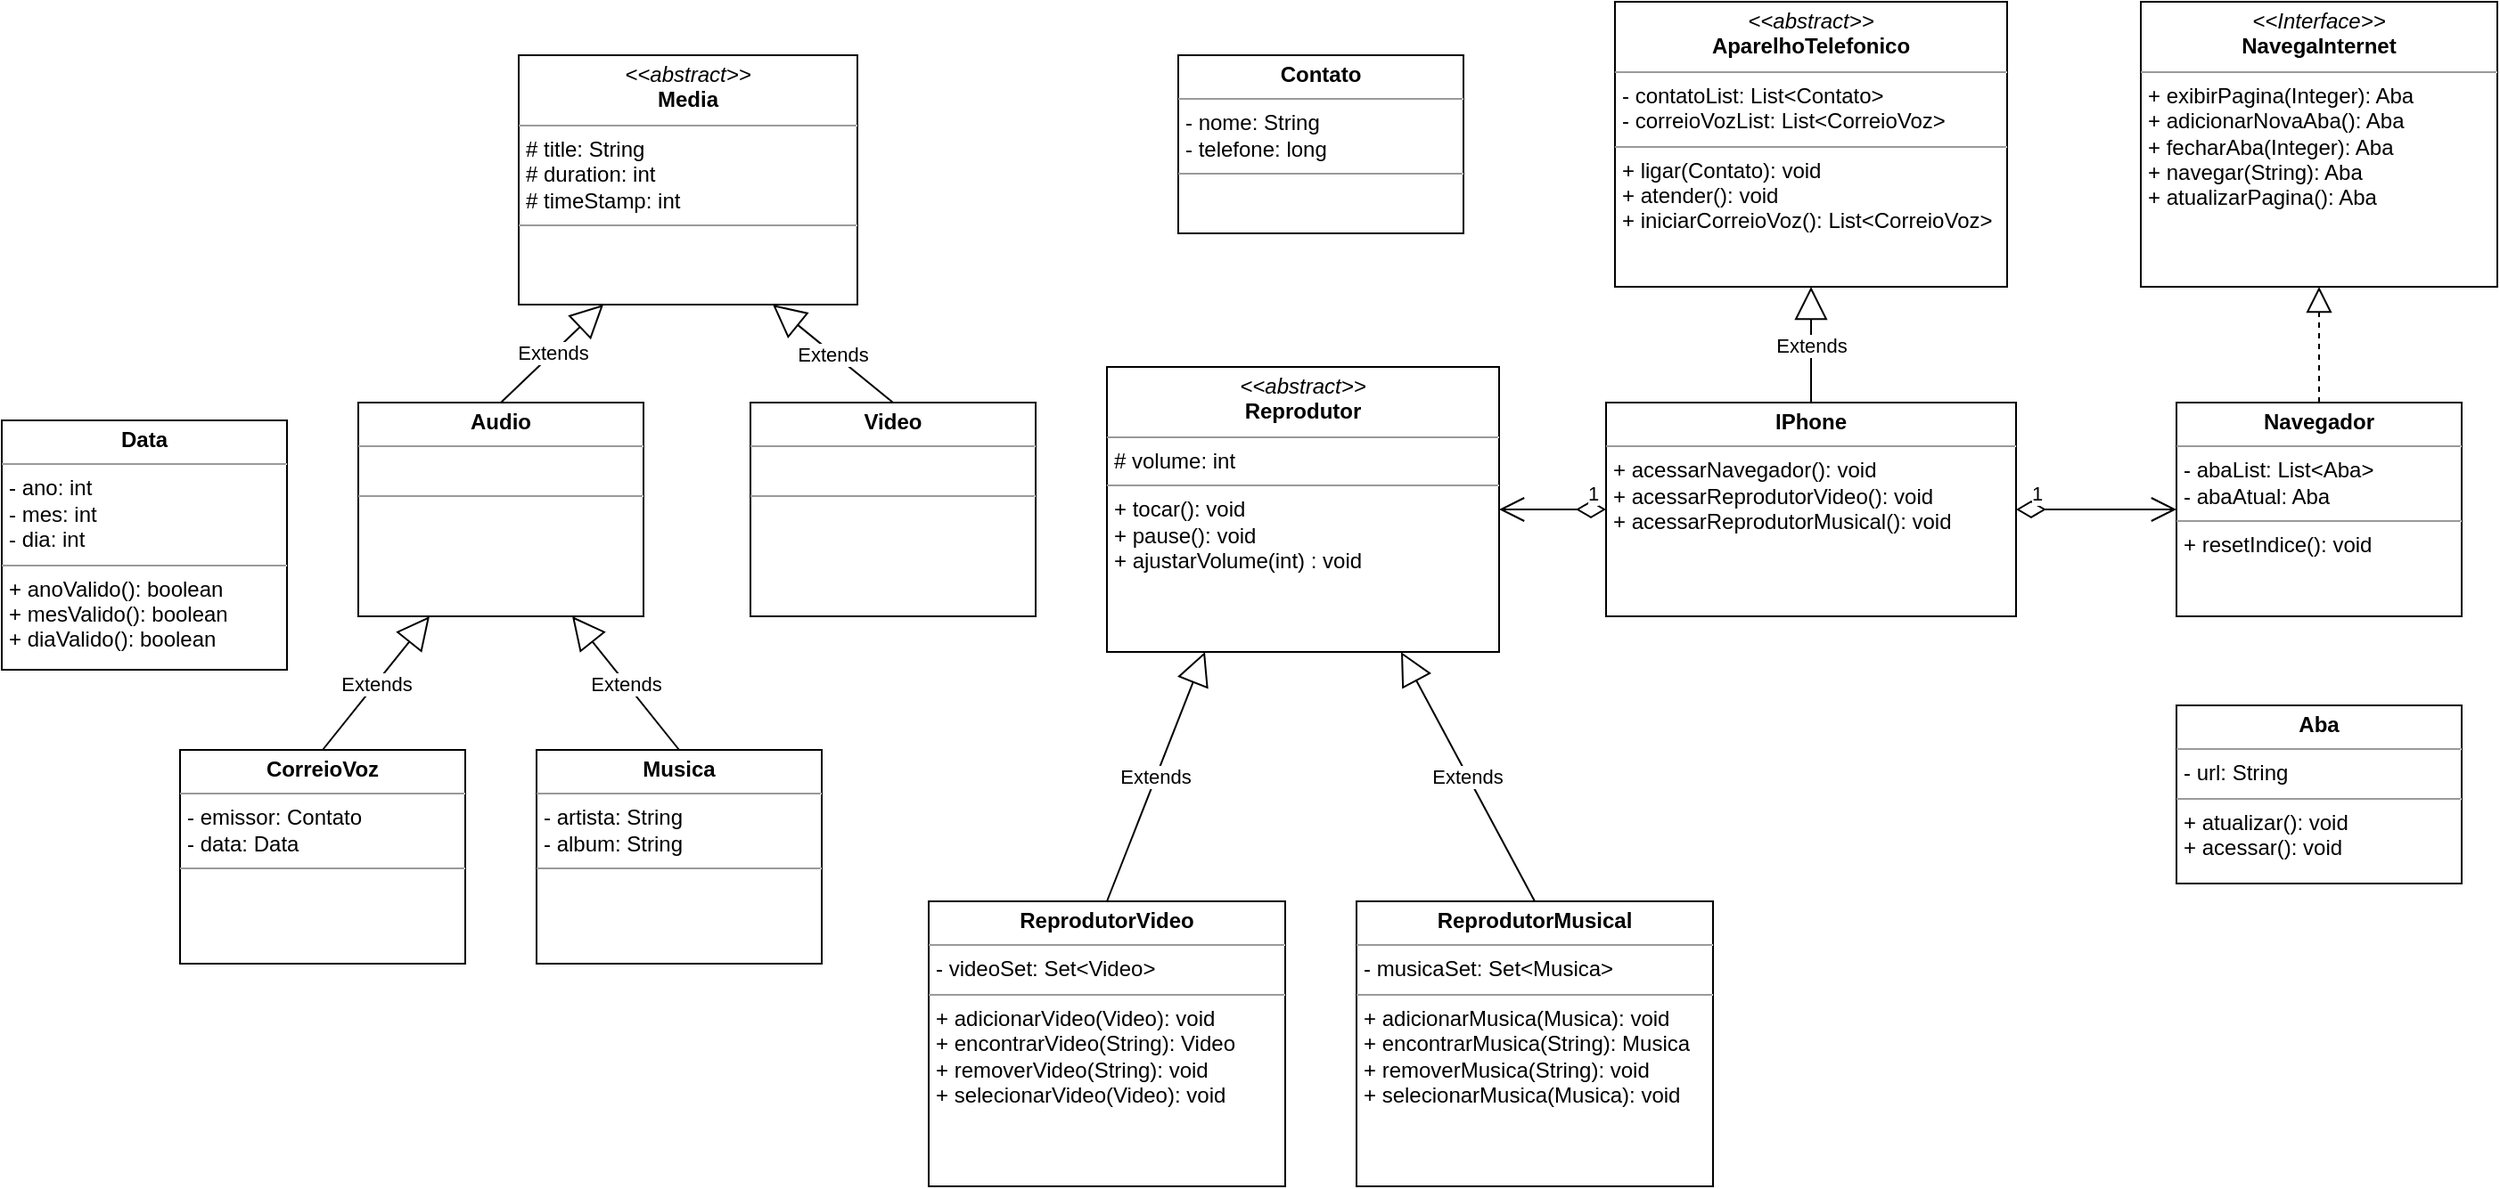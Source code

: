 <mxfile version="21.6.8" type="device">
  <diagram name="Page-1" id="e7e014a7-5840-1c2e-5031-d8a46d1fe8dd">
    <mxGraphModel dx="2269" dy="588" grid="1" gridSize="10" guides="1" tooltips="1" connect="1" arrows="1" fold="1" page="1" pageScale="1" pageWidth="1169" pageHeight="826" background="none" math="0" shadow="0">
      <root>
        <mxCell id="0" />
        <mxCell id="1" parent="0" />
        <mxCell id="l2xadyQHQe672Mx4ur6Z-48" value="&lt;p style=&quot;margin:0px;margin-top:4px;text-align:center;&quot;&gt;&lt;i&gt;&amp;lt;&amp;lt;Interface&amp;gt;&amp;gt;&lt;/i&gt;&lt;br&gt;&lt;b&gt;NavegaInternet&lt;/b&gt;&lt;/p&gt;&lt;hr size=&quot;1&quot;&gt;&lt;p style=&quot;margin:0px;margin-left:4px;&quot;&gt;&lt;/p&gt;&lt;p style=&quot;margin:0px;margin-left:4px;&quot;&gt;+ exibirPagina(Integer): Aba&lt;br&gt;+ adicionarNovaAba(): Aba&lt;/p&gt;&lt;p style=&quot;margin:0px;margin-left:4px;&quot;&gt;+ fecharAba(Integer): Aba&lt;/p&gt;&lt;p style=&quot;margin:0px;margin-left:4px;&quot;&gt;+ navegar(String): Aba&lt;/p&gt;&lt;p style=&quot;margin:0px;margin-left:4px;&quot;&gt;+ atualizarPagina(): Aba&lt;br&gt;&lt;/p&gt;" style="verticalAlign=top;align=left;overflow=fill;fontSize=12;fontFamily=Helvetica;html=1;whiteSpace=wrap;" vertex="1" parent="1">
          <mxGeometry x="660" y="135" width="200" height="160" as="geometry" />
        </mxCell>
        <mxCell id="l2xadyQHQe672Mx4ur6Z-57" value="&lt;p style=&quot;margin:0px;margin-top:4px;text-align:center;&quot;&gt;&lt;b&gt;Contato&lt;/b&gt;&lt;/p&gt;&lt;hr size=&quot;1&quot;&gt;&lt;p style=&quot;margin:0px;margin-left:4px;&quot;&gt;- nome: String&lt;/p&gt;&lt;p style=&quot;margin:0px;margin-left:4px;&quot;&gt;- telefone: long&lt;/p&gt;&lt;hr size=&quot;1&quot;&gt;&lt;p style=&quot;margin:0px;margin-left:4px;&quot;&gt;&lt;br&gt;&lt;/p&gt;" style="verticalAlign=top;align=left;overflow=fill;fontSize=12;fontFamily=Helvetica;html=1;whiteSpace=wrap;" vertex="1" parent="1">
          <mxGeometry x="120" y="165" width="160" height="100" as="geometry" />
        </mxCell>
        <mxCell id="l2xadyQHQe672Mx4ur6Z-58" value="&lt;p style=&quot;margin:0px;margin-top:4px;text-align:center;&quot;&gt;&lt;b&gt;Musica&lt;/b&gt;&lt;/p&gt;&lt;hr size=&quot;1&quot;&gt;&lt;p style=&quot;margin:0px;margin-left:4px;&quot;&gt;&lt;span style=&quot;background-color: initial;&quot;&gt;- artista: String&lt;/span&gt;&lt;br&gt;&lt;/p&gt;&lt;p style=&quot;margin:0px;margin-left:4px;&quot;&gt;- album: String&lt;/p&gt;&lt;hr size=&quot;1&quot;&gt;&lt;p style=&quot;margin:0px;margin-left:4px;&quot;&gt;&lt;br&gt;&lt;/p&gt;" style="verticalAlign=top;align=left;overflow=fill;fontSize=12;fontFamily=Helvetica;html=1;whiteSpace=wrap;" vertex="1" parent="1">
          <mxGeometry x="-240" y="555" width="160" height="120" as="geometry" />
        </mxCell>
        <mxCell id="l2xadyQHQe672Mx4ur6Z-62" value="&lt;p style=&quot;margin:0px;margin-top:4px;text-align:center;&quot;&gt;&lt;b&gt;Video&lt;/b&gt;&lt;/p&gt;&lt;hr size=&quot;1&quot;&gt;&lt;p style=&quot;margin:0px;margin-left:4px;&quot;&gt;&lt;br&gt;&lt;/p&gt;&lt;hr size=&quot;1&quot;&gt;&lt;p style=&quot;margin:0px;margin-left:4px;&quot;&gt;&lt;br&gt;&lt;/p&gt;" style="verticalAlign=top;align=left;overflow=fill;fontSize=12;fontFamily=Helvetica;html=1;whiteSpace=wrap;" vertex="1" parent="1">
          <mxGeometry x="-120" y="360" width="160" height="120" as="geometry" />
        </mxCell>
        <mxCell id="l2xadyQHQe672Mx4ur6Z-71" value="&lt;p style=&quot;margin:0px;margin-top:4px;text-align:center;&quot;&gt;&lt;b&gt;IPhone&lt;/b&gt;&lt;/p&gt;&lt;hr size=&quot;1&quot;&gt;&lt;p style=&quot;margin:0px;margin-left:4px;&quot;&gt;&lt;/p&gt;&lt;p style=&quot;margin:0px;margin-left:4px;&quot;&gt;+ acessarNavegador(): void&lt;br&gt;&lt;/p&gt;&lt;p style=&quot;margin:0px;margin-left:4px;&quot;&gt;+ acessarReprodutorVideo(): void&lt;br&gt;&lt;/p&gt;&lt;p style=&quot;margin:0px;margin-left:4px;&quot;&gt;+ acessarReprodutorMusical(): void&lt;br&gt;&lt;/p&gt;" style="verticalAlign=top;align=left;overflow=fill;fontSize=12;fontFamily=Helvetica;html=1;whiteSpace=wrap;" vertex="1" parent="1">
          <mxGeometry x="360" y="360" width="230" height="120" as="geometry" />
        </mxCell>
        <mxCell id="l2xadyQHQe672Mx4ur6Z-78" value="&lt;p style=&quot;margin:0px;margin-top:4px;text-align:center;&quot;&gt;&lt;b&gt;Navegador&lt;/b&gt;&lt;/p&gt;&lt;hr size=&quot;1&quot;&gt;&lt;p style=&quot;margin:0px;margin-left:4px;&quot;&gt;- abaList: List&amp;lt;Aba&amp;gt;&lt;/p&gt;&lt;p style=&quot;margin:0px;margin-left:4px;&quot;&gt;- abaAtual: Aba&lt;/p&gt;&lt;hr size=&quot;1&quot;&gt;&lt;p style=&quot;margin:0px;margin-left:4px;&quot;&gt;+ resetIndice(): void&lt;br&gt;&lt;/p&gt;" style="verticalAlign=top;align=left;overflow=fill;fontSize=12;fontFamily=Helvetica;html=1;whiteSpace=wrap;" vertex="1" parent="1">
          <mxGeometry x="680" y="360" width="160" height="120" as="geometry" />
        </mxCell>
        <mxCell id="l2xadyQHQe672Mx4ur6Z-82" value="" style="endArrow=block;dashed=1;endFill=0;endSize=12;html=1;rounded=0;exitX=0.5;exitY=0;exitDx=0;exitDy=0;entryX=0.5;entryY=1;entryDx=0;entryDy=0;" edge="1" parent="1" source="l2xadyQHQe672Mx4ur6Z-78" target="l2xadyQHQe672Mx4ur6Z-48">
          <mxGeometry width="160" relative="1" as="geometry">
            <mxPoint x="400" y="280" as="sourcePoint" />
            <mxPoint x="560" y="280" as="targetPoint" />
          </mxGeometry>
        </mxCell>
        <mxCell id="l2xadyQHQe672Mx4ur6Z-84" value="1" style="endArrow=open;html=1;endSize=12;startArrow=diamondThin;startSize=14;startFill=0;edgeStyle=orthogonalEdgeStyle;align=left;verticalAlign=bottom;rounded=0;exitX=0;exitY=0.5;exitDx=0;exitDy=0;entryX=1;entryY=0.5;entryDx=0;entryDy=0;" edge="1" parent="1" source="l2xadyQHQe672Mx4ur6Z-71" target="l2xadyQHQe672Mx4ur6Z-111">
          <mxGeometry x="-0.6" relative="1" as="geometry">
            <mxPoint x="340" y="250" as="sourcePoint" />
            <mxPoint x="300.0" y="420.0" as="targetPoint" />
            <mxPoint as="offset" />
          </mxGeometry>
        </mxCell>
        <mxCell id="l2xadyQHQe672Mx4ur6Z-89" value="&lt;p style=&quot;margin:0px;margin-top:4px;text-align:center;&quot;&gt;&lt;b style=&quot;border-color: var(--border-color);&quot;&gt;ReprodutorMusical&lt;/b&gt;&lt;br&gt;&lt;/p&gt;&lt;hr size=&quot;1&quot;&gt;&lt;p style=&quot;margin:0px;margin-left:4px;&quot;&gt;- musicaSet: Set&amp;lt;Musica&amp;gt;&lt;br&gt;&lt;/p&gt;&lt;hr size=&quot;1&quot;&gt;&lt;p style=&quot;border-color: var(--border-color); margin: 0px 0px 0px 4px;&quot;&gt;+ adicionarMusica(Musica): void&lt;br style=&quot;border-color: var(--border-color);&quot;&gt;&lt;/p&gt;&lt;p style=&quot;border-color: var(--border-color); margin: 0px 0px 0px 4px;&quot;&gt;+ encontrarMusica(String): Musica&lt;/p&gt;&lt;p style=&quot;border-color: var(--border-color); margin: 0px 0px 0px 4px;&quot;&gt;+ removerMusica(String): void&lt;br style=&quot;border-color: var(--border-color);&quot;&gt;&lt;/p&gt;&lt;p style=&quot;border-color: var(--border-color); margin: 0px 0px 0px 4px;&quot;&gt;+ selecionarMusica(Musica): void&lt;/p&gt;" style="verticalAlign=top;align=left;overflow=fill;fontSize=12;fontFamily=Helvetica;html=1;whiteSpace=wrap;" vertex="1" parent="1">
          <mxGeometry x="220" y="640" width="200" height="160" as="geometry" />
        </mxCell>
        <mxCell id="l2xadyQHQe672Mx4ur6Z-90" value="&lt;p style=&quot;margin:0px;margin-top:4px;text-align:center;&quot;&gt;&lt;b style=&quot;border-color: var(--border-color);&quot;&gt;ReprodutorVideo&lt;/b&gt;&lt;br&gt;&lt;/p&gt;&lt;hr size=&quot;1&quot;&gt;&lt;p style=&quot;margin:0px;margin-left:4px;&quot;&gt;- videoSet: Set&amp;lt;Video&amp;gt;&lt;br&gt;&lt;/p&gt;&lt;hr size=&quot;1&quot;&gt;&lt;p style=&quot;border-color: var(--border-color); margin: 0px 0px 0px 4px;&quot;&gt;+ adicionarVideo(Video): void&lt;br style=&quot;border-color: var(--border-color);&quot;&gt;&lt;/p&gt;&lt;p style=&quot;border-color: var(--border-color); margin: 0px 0px 0px 4px;&quot;&gt;+ encontrarVideo(String): Video&lt;br&gt;&lt;/p&gt;&lt;p style=&quot;border-color: var(--border-color); margin: 0px 0px 0px 4px;&quot;&gt;+ removerVideo(String): void&lt;br style=&quot;border-color: var(--border-color);&quot;&gt;&lt;/p&gt;&lt;p style=&quot;border-color: var(--border-color); margin: 0px 0px 0px 4px;&quot;&gt;+ selecionarVideo(Video): void&lt;/p&gt;" style="verticalAlign=top;align=left;overflow=fill;fontSize=12;fontFamily=Helvetica;html=1;whiteSpace=wrap;" vertex="1" parent="1">
          <mxGeometry x="-20" y="640" width="200" height="160" as="geometry" />
        </mxCell>
        <mxCell id="l2xadyQHQe672Mx4ur6Z-91" value="&lt;p style=&quot;margin:0px;margin-top:4px;text-align:center;&quot;&gt;&lt;i&gt;&amp;lt;&amp;lt;abstract&amp;gt;&amp;gt;&lt;/i&gt;&lt;br&gt;&lt;b style=&quot;border-color: var(--border-color);&quot;&gt;AparelhoTelefonico&lt;/b&gt;&lt;br&gt;&lt;/p&gt;&lt;hr size=&quot;1&quot;&gt;&lt;p style=&quot;margin:0px;margin-left:4px;&quot;&gt;- contatoList: List&amp;lt;Contato&amp;gt;&lt;br&gt;- correioVozList: List&amp;lt;CorreioVoz&amp;gt;&lt;/p&gt;&lt;hr size=&quot;1&quot;&gt;&lt;p style=&quot;border-color: var(--border-color); margin: 0px 0px 0px 4px;&quot;&gt;+ ligar(Contato): void&lt;/p&gt;&lt;p style=&quot;border-color: var(--border-color); margin: 0px 0px 0px 4px;&quot;&gt;+ atender(): void&lt;/p&gt;&lt;p style=&quot;border-color: var(--border-color); margin: 0px 0px 0px 4px;&quot;&gt;+ iniciarCorreioVoz(): List&amp;lt;CorreioVoz&amp;gt;&lt;br style=&quot;border-color: var(--border-color);&quot;&gt;&lt;br&gt;&lt;/p&gt;" style="verticalAlign=top;align=left;overflow=fill;fontSize=12;fontFamily=Helvetica;html=1;whiteSpace=wrap;" vertex="1" parent="1">
          <mxGeometry x="365" y="135" width="220" height="160" as="geometry" />
        </mxCell>
        <mxCell id="l2xadyQHQe672Mx4ur6Z-92" value="Extends" style="endArrow=block;endSize=16;endFill=0;html=1;rounded=0;exitX=0.5;exitY=0;exitDx=0;exitDy=0;entryX=0.5;entryY=1;entryDx=0;entryDy=0;" edge="1" parent="1" source="l2xadyQHQe672Mx4ur6Z-71" target="l2xadyQHQe672Mx4ur6Z-91">
          <mxGeometry width="160" relative="1" as="geometry">
            <mxPoint x="550" y="310" as="sourcePoint" />
            <mxPoint x="710" y="310" as="targetPoint" />
          </mxGeometry>
        </mxCell>
        <mxCell id="l2xadyQHQe672Mx4ur6Z-93" value="&lt;p style=&quot;margin:0px;margin-top:4px;text-align:center;&quot;&gt;&lt;b&gt;Audio&lt;/b&gt;&lt;/p&gt;&lt;hr size=&quot;1&quot;&gt;&lt;p style=&quot;border-color: var(--border-color); margin: 0px 0px 0px 4px;&quot;&gt;&lt;br&gt;&lt;/p&gt;&lt;hr size=&quot;1&quot;&gt;&lt;p style=&quot;margin:0px;margin-left:4px;&quot;&gt;&lt;br&gt;&lt;/p&gt;" style="verticalAlign=top;align=left;overflow=fill;fontSize=12;fontFamily=Helvetica;html=1;whiteSpace=wrap;" vertex="1" parent="1">
          <mxGeometry x="-340" y="360" width="160" height="120" as="geometry" />
        </mxCell>
        <mxCell id="l2xadyQHQe672Mx4ur6Z-95" value="Extends" style="endArrow=block;endSize=16;endFill=0;html=1;rounded=0;exitX=0.5;exitY=0;exitDx=0;exitDy=0;entryX=0.75;entryY=1;entryDx=0;entryDy=0;" edge="1" parent="1" source="l2xadyQHQe672Mx4ur6Z-58" target="l2xadyQHQe672Mx4ur6Z-93">
          <mxGeometry width="160" relative="1" as="geometry">
            <mxPoint x="-290" y="520" as="sourcePoint" />
            <mxPoint x="-340" y="500" as="targetPoint" />
          </mxGeometry>
        </mxCell>
        <mxCell id="l2xadyQHQe672Mx4ur6Z-96" value="&lt;p style=&quot;margin:0px;margin-top:4px;text-align:center;&quot;&gt;&lt;i&gt;&amp;lt;&amp;lt;abstract&amp;gt;&amp;gt;&lt;/i&gt;&lt;br&gt;&lt;b style=&quot;border-color: var(--border-color);&quot;&gt;Media&lt;/b&gt;&lt;br&gt;&lt;/p&gt;&lt;hr size=&quot;1&quot;&gt;&lt;p style=&quot;margin:0px;margin-left:4px;&quot;&gt;# title: String&lt;br&gt;&lt;/p&gt;&lt;p style=&quot;margin:0px;margin-left:4px;&quot;&gt;# duration: int&lt;/p&gt;&lt;p style=&quot;margin:0px;margin-left:4px;&quot;&gt;# timeStamp: int&lt;/p&gt;&lt;hr size=&quot;1&quot;&gt;&lt;p style=&quot;margin:0px;margin-left:4px;&quot;&gt;&lt;br&gt;&lt;/p&gt;" style="verticalAlign=top;align=left;overflow=fill;fontSize=12;fontFamily=Helvetica;html=1;whiteSpace=wrap;" vertex="1" parent="1">
          <mxGeometry x="-250" y="165" width="190" height="140" as="geometry" />
        </mxCell>
        <mxCell id="l2xadyQHQe672Mx4ur6Z-100" value="&lt;p style=&quot;margin:0px;margin-top:4px;text-align:center;&quot;&gt;&lt;b&gt;CorreioVoz&lt;/b&gt;&lt;/p&gt;&lt;hr size=&quot;1&quot;&gt;&lt;p style=&quot;margin:0px;margin-left:4px;&quot;&gt;- emissor: Contato&lt;/p&gt;&lt;p style=&quot;margin:0px;margin-left:4px;&quot;&gt;- data: Data&lt;/p&gt;&lt;hr size=&quot;1&quot;&gt;&lt;p style=&quot;margin:0px;margin-left:4px;&quot;&gt;&lt;br&gt;&lt;/p&gt;" style="verticalAlign=top;align=left;overflow=fill;fontSize=12;fontFamily=Helvetica;html=1;whiteSpace=wrap;" vertex="1" parent="1">
          <mxGeometry x="-440" y="555" width="160" height="120" as="geometry" />
        </mxCell>
        <mxCell id="l2xadyQHQe672Mx4ur6Z-101" value="Extends" style="endArrow=block;endSize=16;endFill=0;html=1;rounded=0;exitX=0.5;exitY=0;exitDx=0;exitDy=0;entryX=0.25;entryY=1;entryDx=0;entryDy=0;" edge="1" parent="1" source="l2xadyQHQe672Mx4ur6Z-100" target="l2xadyQHQe672Mx4ur6Z-93">
          <mxGeometry width="160" relative="1" as="geometry">
            <mxPoint x="-610" y="740" as="sourcePoint" />
            <mxPoint x="-450" y="740" as="targetPoint" />
          </mxGeometry>
        </mxCell>
        <mxCell id="l2xadyQHQe672Mx4ur6Z-103" value="1" style="endArrow=open;html=1;endSize=12;startArrow=diamondThin;startSize=14;startFill=0;edgeStyle=orthogonalEdgeStyle;align=left;verticalAlign=bottom;rounded=0;exitX=1;exitY=0.5;exitDx=0;exitDy=0;entryX=0;entryY=0.5;entryDx=0;entryDy=0;" edge="1" parent="1" source="l2xadyQHQe672Mx4ur6Z-71" target="l2xadyQHQe672Mx4ur6Z-78">
          <mxGeometry x="-0.846" relative="1" as="geometry">
            <mxPoint x="680" y="590" as="sourcePoint" />
            <mxPoint x="840" y="590" as="targetPoint" />
            <mxPoint as="offset" />
          </mxGeometry>
        </mxCell>
        <mxCell id="l2xadyQHQe672Mx4ur6Z-104" value="Extends" style="endArrow=block;endSize=16;endFill=0;html=1;rounded=0;exitX=0.5;exitY=0;exitDx=0;exitDy=0;entryX=0.25;entryY=1;entryDx=0;entryDy=0;" edge="1" parent="1" source="l2xadyQHQe672Mx4ur6Z-93" target="l2xadyQHQe672Mx4ur6Z-96">
          <mxGeometry width="160" relative="1" as="geometry">
            <mxPoint x="-520" y="190" as="sourcePoint" />
            <mxPoint x="-360" y="190" as="targetPoint" />
          </mxGeometry>
        </mxCell>
        <mxCell id="l2xadyQHQe672Mx4ur6Z-105" value="Extends" style="endArrow=block;endSize=16;endFill=0;html=1;rounded=0;exitX=0.5;exitY=0;exitDx=0;exitDy=0;entryX=0.75;entryY=1;entryDx=0;entryDy=0;" edge="1" parent="1" source="l2xadyQHQe672Mx4ur6Z-62" target="l2xadyQHQe672Mx4ur6Z-96">
          <mxGeometry width="160" relative="1" as="geometry">
            <mxPoint x="-100" y="180" as="sourcePoint" />
            <mxPoint x="60" y="180" as="targetPoint" />
          </mxGeometry>
        </mxCell>
        <mxCell id="l2xadyQHQe672Mx4ur6Z-106" value="&lt;p style=&quot;margin:0px;margin-top:4px;text-align:center;&quot;&gt;&lt;b&gt;Aba&lt;/b&gt;&lt;/p&gt;&lt;hr size=&quot;1&quot;&gt;&lt;p style=&quot;margin:0px;margin-left:4px;&quot;&gt;- url: String&lt;/p&gt;&lt;hr size=&quot;1&quot;&gt;&lt;p style=&quot;margin:0px;margin-left:4px;&quot;&gt;+ atualizar(): void&lt;br&gt;&lt;/p&gt;&lt;p style=&quot;margin:0px;margin-left:4px;&quot;&gt;+ acessar(): void&lt;br&gt;&lt;/p&gt;" style="verticalAlign=top;align=left;overflow=fill;fontSize=12;fontFamily=Helvetica;html=1;whiteSpace=wrap;" vertex="1" parent="1">
          <mxGeometry x="680" y="530" width="160" height="100" as="geometry" />
        </mxCell>
        <mxCell id="l2xadyQHQe672Mx4ur6Z-107" value="&lt;p style=&quot;margin:0px;margin-top:4px;text-align:center;&quot;&gt;&lt;b&gt;Data&lt;/b&gt;&lt;/p&gt;&lt;hr size=&quot;1&quot;&gt;&lt;p style=&quot;margin:0px;margin-left:4px;&quot;&gt;- ano: int&lt;/p&gt;&lt;p style=&quot;margin:0px;margin-left:4px;&quot;&gt;- mes: int&lt;br&gt;&lt;/p&gt;&lt;p style=&quot;margin:0px;margin-left:4px;&quot;&gt;- dia: int&lt;br&gt;&lt;/p&gt;&lt;hr size=&quot;1&quot;&gt;&lt;p style=&quot;margin:0px;margin-left:4px;&quot;&gt;+ anoValido(): boolean&lt;/p&gt;&lt;p style=&quot;margin:0px;margin-left:4px;&quot;&gt;+ mesValido(): boolean&lt;br&gt;&lt;/p&gt;&lt;p style=&quot;margin:0px;margin-left:4px;&quot;&gt;+ diaValido(): boolean&lt;br&gt;&lt;/p&gt;" style="verticalAlign=top;align=left;overflow=fill;fontSize=12;fontFamily=Helvetica;html=1;whiteSpace=wrap;" vertex="1" parent="1">
          <mxGeometry x="-540" y="370" width="160" height="140" as="geometry" />
        </mxCell>
        <mxCell id="l2xadyQHQe672Mx4ur6Z-111" value="&lt;p style=&quot;margin:0px;margin-top:4px;text-align:center;&quot;&gt;&lt;i&gt;&amp;lt;&amp;lt;abstract&amp;gt;&amp;gt;&lt;/i&gt;&lt;br&gt;&lt;b style=&quot;border-color: var(--border-color);&quot;&gt;Reprodutor&lt;/b&gt;&lt;br&gt;&lt;/p&gt;&lt;hr size=&quot;1&quot;&gt;&lt;p style=&quot;margin:0px;margin-left:4px;&quot;&gt;# volume: int&lt;br&gt;&lt;/p&gt;&lt;hr size=&quot;1&quot;&gt;&lt;p style=&quot;border-color: var(--border-color); margin: 0px 0px 0px 4px;&quot;&gt;+ tocar(): void&lt;/p&gt;&lt;p style=&quot;border-color: var(--border-color); margin: 0px 0px 0px 4px;&quot;&gt;+ pause(): void&lt;/p&gt;&lt;p style=&quot;border-color: var(--border-color); margin: 0px 0px 0px 4px;&quot;&gt;+ ajustarVolume(int) : void&lt;/p&gt;&lt;p style=&quot;border-color: var(--border-color); margin: 0px 0px 0px 4px;&quot;&gt;&lt;br&gt;&lt;/p&gt;" style="verticalAlign=top;align=left;overflow=fill;fontSize=12;fontFamily=Helvetica;html=1;whiteSpace=wrap;" vertex="1" parent="1">
          <mxGeometry x="80" y="340" width="220" height="160" as="geometry" />
        </mxCell>
        <mxCell id="l2xadyQHQe672Mx4ur6Z-112" value="Extends" style="endArrow=block;endSize=16;endFill=0;html=1;rounded=0;exitX=0.5;exitY=0;exitDx=0;exitDy=0;entryX=0.25;entryY=1;entryDx=0;entryDy=0;" edge="1" parent="1" source="l2xadyQHQe672Mx4ur6Z-90" target="l2xadyQHQe672Mx4ur6Z-111">
          <mxGeometry width="160" relative="1" as="geometry">
            <mxPoint x="120" y="580" as="sourcePoint" />
            <mxPoint x="280" y="580" as="targetPoint" />
          </mxGeometry>
        </mxCell>
        <mxCell id="l2xadyQHQe672Mx4ur6Z-113" value="Extends" style="endArrow=block;endSize=16;endFill=0;html=1;rounded=0;exitX=0.5;exitY=0;exitDx=0;exitDy=0;entryX=0.75;entryY=1;entryDx=0;entryDy=0;" edge="1" parent="1" source="l2xadyQHQe672Mx4ur6Z-89" target="l2xadyQHQe672Mx4ur6Z-111">
          <mxGeometry width="160" relative="1" as="geometry">
            <mxPoint x="340" y="580" as="sourcePoint" />
            <mxPoint x="500" y="580" as="targetPoint" />
          </mxGeometry>
        </mxCell>
      </root>
    </mxGraphModel>
  </diagram>
</mxfile>
